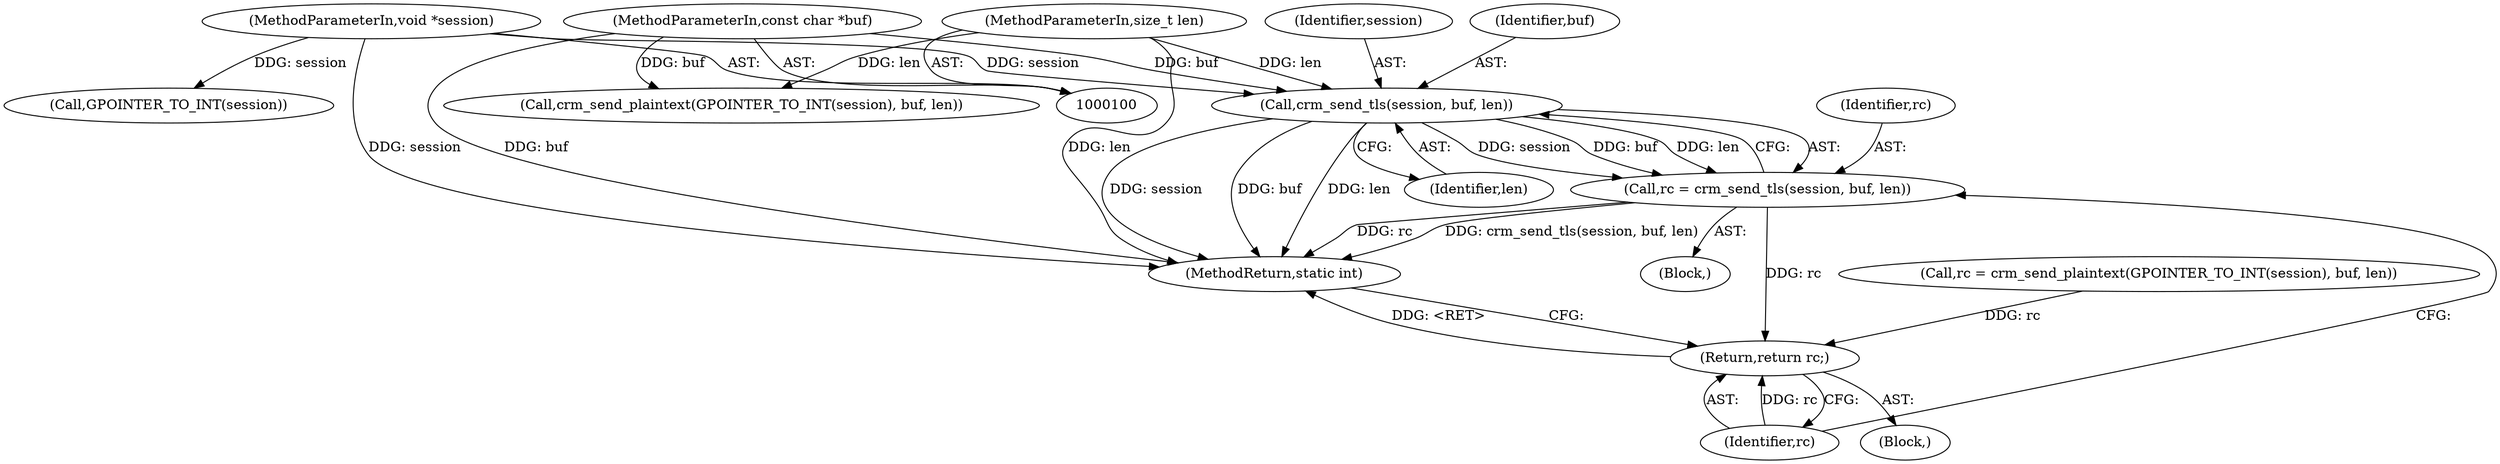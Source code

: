 digraph "0_pacemaker_564f7cc2a51dcd2f28ab12a13394f31be5aa3c93_18@API" {
"1000116" [label="(Call,crm_send_tls(session, buf, len))"];
"1000101" [label="(MethodParameterIn,void *session)"];
"1000102" [label="(MethodParameterIn,const char *buf)"];
"1000103" [label="(MethodParameterIn,size_t len)"];
"1000114" [label="(Call,rc = crm_send_tls(session, buf, len))"];
"1000129" [label="(Return,return rc;)"];
"1000101" [label="(MethodParameterIn,void *session)"];
"1000124" [label="(Call,crm_send_plaintext(GPOINTER_TO_INT(session), buf, len))"];
"1000113" [label="(Block,)"];
"1000115" [label="(Identifier,rc)"];
"1000118" [label="(Identifier,buf)"];
"1000131" [label="(MethodReturn,static int)"];
"1000102" [label="(MethodParameterIn,const char *buf)"];
"1000119" [label="(Identifier,len)"];
"1000103" [label="(MethodParameterIn,size_t len)"];
"1000117" [label="(Identifier,session)"];
"1000105" [label="(Block,)"];
"1000129" [label="(Return,return rc;)"];
"1000125" [label="(Call,GPOINTER_TO_INT(session))"];
"1000116" [label="(Call,crm_send_tls(session, buf, len))"];
"1000114" [label="(Call,rc = crm_send_tls(session, buf, len))"];
"1000122" [label="(Call,rc = crm_send_plaintext(GPOINTER_TO_INT(session), buf, len))"];
"1000130" [label="(Identifier,rc)"];
"1000116" -> "1000114"  [label="AST: "];
"1000116" -> "1000119"  [label="CFG: "];
"1000117" -> "1000116"  [label="AST: "];
"1000118" -> "1000116"  [label="AST: "];
"1000119" -> "1000116"  [label="AST: "];
"1000114" -> "1000116"  [label="CFG: "];
"1000116" -> "1000131"  [label="DDG: session"];
"1000116" -> "1000131"  [label="DDG: buf"];
"1000116" -> "1000131"  [label="DDG: len"];
"1000116" -> "1000114"  [label="DDG: session"];
"1000116" -> "1000114"  [label="DDG: buf"];
"1000116" -> "1000114"  [label="DDG: len"];
"1000101" -> "1000116"  [label="DDG: session"];
"1000102" -> "1000116"  [label="DDG: buf"];
"1000103" -> "1000116"  [label="DDG: len"];
"1000101" -> "1000100"  [label="AST: "];
"1000101" -> "1000131"  [label="DDG: session"];
"1000101" -> "1000125"  [label="DDG: session"];
"1000102" -> "1000100"  [label="AST: "];
"1000102" -> "1000131"  [label="DDG: buf"];
"1000102" -> "1000124"  [label="DDG: buf"];
"1000103" -> "1000100"  [label="AST: "];
"1000103" -> "1000131"  [label="DDG: len"];
"1000103" -> "1000124"  [label="DDG: len"];
"1000114" -> "1000113"  [label="AST: "];
"1000115" -> "1000114"  [label="AST: "];
"1000130" -> "1000114"  [label="CFG: "];
"1000114" -> "1000131"  [label="DDG: rc"];
"1000114" -> "1000131"  [label="DDG: crm_send_tls(session, buf, len)"];
"1000114" -> "1000129"  [label="DDG: rc"];
"1000129" -> "1000105"  [label="AST: "];
"1000129" -> "1000130"  [label="CFG: "];
"1000130" -> "1000129"  [label="AST: "];
"1000131" -> "1000129"  [label="CFG: "];
"1000129" -> "1000131"  [label="DDG: <RET>"];
"1000130" -> "1000129"  [label="DDG: rc"];
"1000122" -> "1000129"  [label="DDG: rc"];
}
